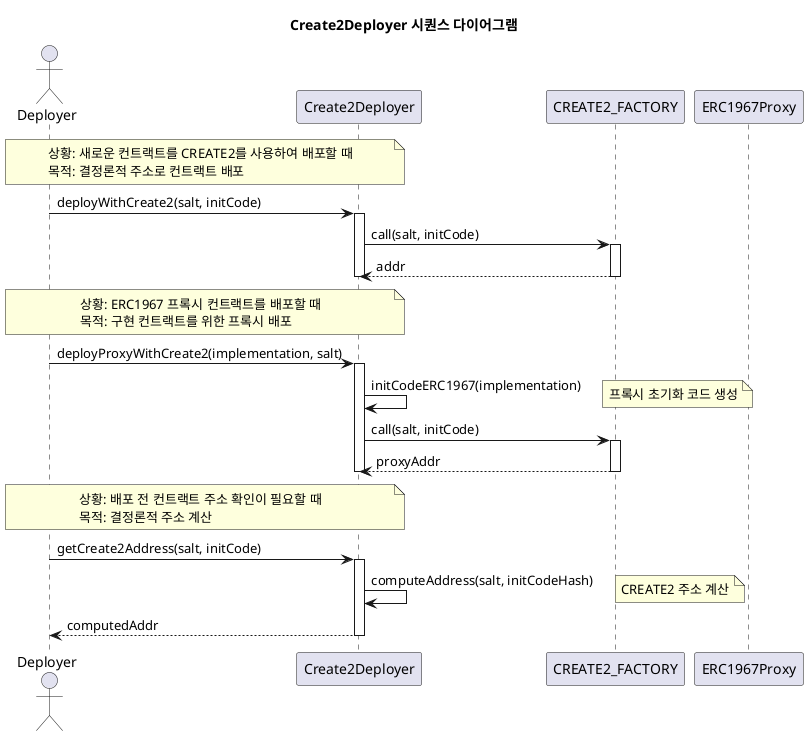@startuml
title Create2Deployer 시퀀스 다이어그램

actor Deployer
participant "Create2Deployer" as CD
participant "CREATE2_FACTORY" as CF
participant "ERC1967Proxy" as EP

note over Deployer, CD
  상황: 새로운 컨트랙트를 CREATE2를 사용하여 배포할 때
  목적: 결정론적 주소로 컨트랙트 배포
end note

Deployer -> CD: deployWithCreate2(salt, initCode)
activate CD
CD -> CF: call(salt, initCode)
activate CF
CF --> CD: addr
deactivate CF
deactivate CD

note over Deployer, CD
  상황: ERC1967 프록시 컨트랙트를 배포할 때
  목적: 구현 컨트랙트를 위한 프록시 배포
end note

Deployer -> CD: deployProxyWithCreate2(implementation, salt)
activate CD
CD -> CD: initCodeERC1967(implementation)
note right: 프록시 초기화 코드 생성
CD -> CF: call(salt, initCode)
activate CF
CF --> CD: proxyAddr
deactivate CF
deactivate CD

note over Deployer, CD
  상황: 배포 전 컨트랙트 주소 확인이 필요할 때
  목적: 결정론적 주소 계산
end note

Deployer -> CD: getCreate2Address(salt, initCode)
activate CD
CD -> CD: computeAddress(salt, initCodeHash)
note right: CREATE2 주소 계산
CD --> Deployer: computedAddr
deactivate CD

@enduml 